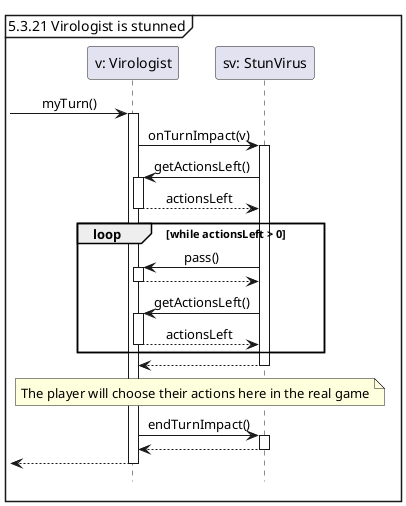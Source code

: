 @startuml
'https://plantuml.com/sequence-diagram
hide footbox
skinparam sequenceMessageAlign center

mainframe 5.3.21 Virologist is stunned

participant "v: Virologist" as v
participant "sv: StunVirus" as sv

-> v ++: myTurn()
    v -> sv ++: onTurnImpact(v)
        sv -> v ++: getActionsLeft()
        return actionsLeft
        loop while actionsLeft > 0
            sv -> v ++: pass()
            return
            sv -> v ++: getActionsLeft()
            return actionsLeft
        end
    return

    note across : The player will choose their actions here in the real game

    v -> sv ++ : endTurnImpact()
    return
return
@enduml